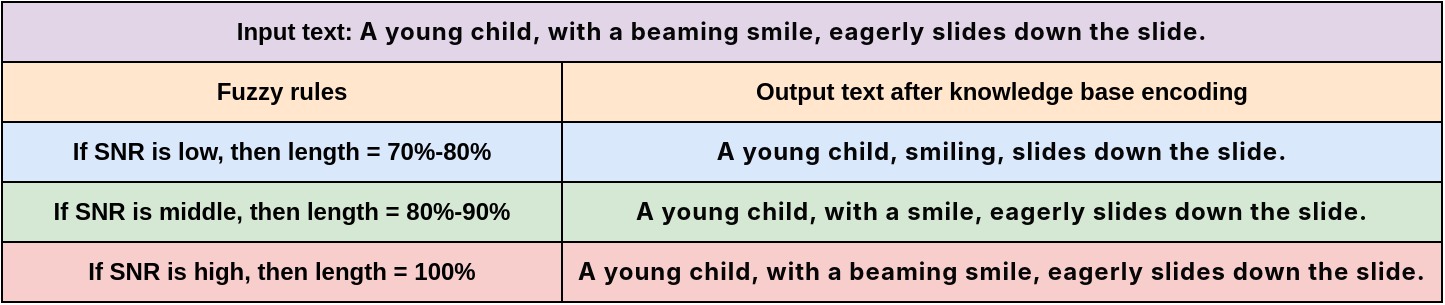 <mxfile version="24.7.6">
  <diagram name="第 1 页" id="i78vZYNMH3eGaz_cFO28">
    <mxGraphModel dx="788" dy="-1253" grid="1" gridSize="10" guides="1" tooltips="1" connect="1" arrows="1" fold="1" page="1" pageScale="1" pageWidth="1169" pageHeight="827" math="0" shadow="0">
      <root>
        <mxCell id="0" />
        <mxCell id="1" parent="0" />
        <mxCell id="d0C482hEBYlxyHOYFQJg-1" value="&lt;span style=&quot;font-size: 12px; font-weight: 700;&quot;&gt;Input text:&amp;nbsp;&lt;/span&gt;&lt;b style=&quot;white-space-collapse: preserve; color: rgb(6, 6, 7); font-family: -apple-system, blinkmacsystemfont, &amp;quot;Helvetica Neue&amp;quot;, helvetica, &amp;quot;segoe ui&amp;quot;, arial, roboto, &amp;quot;PingFang SC&amp;quot;, miui, &amp;quot;Hiragino Sans GB&amp;quot;, &amp;quot;Microsoft Yahei&amp;quot;, sans-serif; font-size: 12px; letter-spacing: 0.5px;&quot;&gt;A young child, with a beaming smile, eagerly slides down the slide.&lt;/b&gt;" style="rounded=0;whiteSpace=wrap;html=1;fillColor=#e1d5e7;strokeColor=default;fontSize=12;align=center;" parent="1" vertex="1">
          <mxGeometry x="200" y="1830" width="720" height="30" as="geometry" />
        </mxCell>
        <mxCell id="d0C482hEBYlxyHOYFQJg-2" value="&lt;b style=&quot;font-size: 12px;&quot;&gt;&lt;font style=&quot;font-size: 12px;&quot;&gt;If SNR is low,&amp;nbsp;&lt;/font&gt;&lt;/b&gt;&lt;b style=&quot;font-size: 12px;&quot;&gt;&lt;font style=&quot;font-size: 12px;&quot;&gt;then length = 70%-80%&lt;/font&gt;&lt;/b&gt;" style="rounded=0;whiteSpace=wrap;html=1;fillColor=#dae8fc;strokeColor=default;fontSize=12;align=center;" parent="1" vertex="1">
          <mxGeometry x="200" y="1890" width="280" height="30" as="geometry" />
        </mxCell>
        <mxCell id="d0C482hEBYlxyHOYFQJg-5" value="&lt;b style=&quot;font-size: 12px;&quot;&gt;&lt;font style=&quot;font-size: 12px;&quot;&gt;Output text after knowledge base encoding&lt;/font&gt;&lt;/b&gt;" style="rounded=0;whiteSpace=wrap;html=1;fillColor=#ffe6cc;strokeColor=default;fontSize=12;align=center;" parent="1" vertex="1">
          <mxGeometry x="480" y="1860" width="440" height="30" as="geometry" />
        </mxCell>
        <mxCell id="d0C482hEBYlxyHOYFQJg-7" value="&lt;font face=&quot;-apple-system, blinkmacsystemfont, Helvetica Neue, helvetica, segoe ui, arial, roboto, PingFang SC, miui, Hiragino Sans GB, Microsoft Yahei, sans-serif&quot; color=&quot;#060607&quot;&gt;&lt;span style=&quot;letter-spacing: 0.5px; white-space-collapse: preserve;&quot;&gt;&lt;b&gt;A young child, smiling, slides down the slide.&lt;/b&gt;&lt;/span&gt;&lt;/font&gt;" style="rounded=0;whiteSpace=wrap;html=1;fillColor=#dae8fc;strokeColor=default;fontSize=12;align=center;" parent="1" vertex="1">
          <mxGeometry x="480" y="1890" width="440" height="30" as="geometry" />
        </mxCell>
        <mxCell id="d0C482hEBYlxyHOYFQJg-8" value="&lt;b style=&quot;white-space-collapse: preserve; color: rgb(6, 6, 7); font-family: -apple-system, blinkmacsystemfont, &amp;quot;Helvetica Neue&amp;quot;, helvetica, &amp;quot;segoe ui&amp;quot;, arial, roboto, &amp;quot;PingFang SC&amp;quot;, miui, &amp;quot;Hiragino Sans GB&amp;quot;, &amp;quot;Microsoft Yahei&amp;quot;, sans-serif; font-size: 12px; letter-spacing: 0.5px;&quot;&gt;A young child, with a beaming smile, eagerly slides down the slide.&lt;/b&gt;" style="rounded=0;whiteSpace=wrap;html=1;fillColor=#f8cecc;strokeColor=default;fontSize=12;align=center;" parent="1" vertex="1">
          <mxGeometry x="480" y="1950" width="440" height="30" as="geometry" />
        </mxCell>
        <mxCell id="d0C482hEBYlxyHOYFQJg-9" value="&lt;b style=&quot;white-space-collapse: preserve; color: rgb(6, 6, 7); font-family: -apple-system, blinkmacsystemfont, &amp;quot;Helvetica Neue&amp;quot;, helvetica, &amp;quot;segoe ui&amp;quot;, arial, roboto, &amp;quot;PingFang SC&amp;quot;, miui, &amp;quot;Hiragino Sans GB&amp;quot;, &amp;quot;Microsoft Yahei&amp;quot;, sans-serif; letter-spacing: 0.5px;&quot;&gt;A young child, with a smile, &lt;/b&gt;&lt;b style=&quot;white-space-collapse: preserve; color: rgb(6, 6, 7); font-family: -apple-system, blinkmacsystemfont, &amp;quot;Helvetica Neue&amp;quot;, helvetica, &amp;quot;segoe ui&amp;quot;, arial, roboto, &amp;quot;PingFang SC&amp;quot;, miui, &amp;quot;Hiragino Sans GB&amp;quot;, &amp;quot;Microsoft Yahei&amp;quot;, sans-serif; letter-spacing: 0.5px;&quot;&gt;eagerly &lt;/b&gt;&lt;b style=&quot;white-space-collapse: preserve; color: rgb(6, 6, 7); font-family: -apple-system, blinkmacsystemfont, &amp;quot;Helvetica Neue&amp;quot;, helvetica, &amp;quot;segoe ui&amp;quot;, arial, roboto, &amp;quot;PingFang SC&amp;quot;, miui, &amp;quot;Hiragino Sans GB&amp;quot;, &amp;quot;Microsoft Yahei&amp;quot;, sans-serif; letter-spacing: 0.5px;&quot;&gt;slides down the slide.&lt;/b&gt;" style="rounded=0;whiteSpace=wrap;html=1;fillColor=#d5e8d4;strokeColor=default;fontSize=12;align=center;" parent="1" vertex="1">
          <mxGeometry x="480" y="1920" width="440" height="30" as="geometry" />
        </mxCell>
        <mxCell id="DJXnYnMKUjLRa2AK-GMz-1" value="&lt;b style=&quot;font-size: 12px;&quot;&gt;&lt;font style=&quot;font-size: 12px;&quot;&gt;Fuzzy rules&lt;/font&gt;&lt;/b&gt;" style="rounded=0;whiteSpace=wrap;html=1;fillColor=#ffe6cc;strokeColor=default;fontSize=12;align=center;" parent="1" vertex="1">
          <mxGeometry x="200" y="1860" width="280" height="30" as="geometry" />
        </mxCell>
        <mxCell id="DJXnYnMKUjLRa2AK-GMz-2" value="&lt;b style=&quot;font-size: 12px;&quot;&gt;&lt;font style=&quot;font-size: 12px;&quot;&gt;If SNR is middle,&amp;nbsp;&lt;/font&gt;&lt;/b&gt;&lt;b style=&quot;font-size: 12px;&quot;&gt;&lt;font style=&quot;font-size: 12px;&quot;&gt;then length = 80%-90%&lt;/font&gt;&lt;/b&gt;" style="rounded=0;whiteSpace=wrap;html=1;fillColor=#d5e8d4;strokeColor=default;fontSize=12;align=center;" parent="1" vertex="1">
          <mxGeometry x="200" y="1920" width="280" height="30" as="geometry" />
        </mxCell>
        <mxCell id="DJXnYnMKUjLRa2AK-GMz-3" value="&lt;b style=&quot;font-size: 12px;&quot;&gt;&lt;font style=&quot;font-size: 12px;&quot;&gt;If SNR is high, then length = 100%&lt;/font&gt;&lt;/b&gt;" style="rounded=0;whiteSpace=wrap;html=1;fillColor=#f8cecc;strokeColor=default;fontSize=12;align=center;" parent="1" vertex="1">
          <mxGeometry x="200" y="1950" width="280" height="30" as="geometry" />
        </mxCell>
      </root>
    </mxGraphModel>
  </diagram>
</mxfile>
